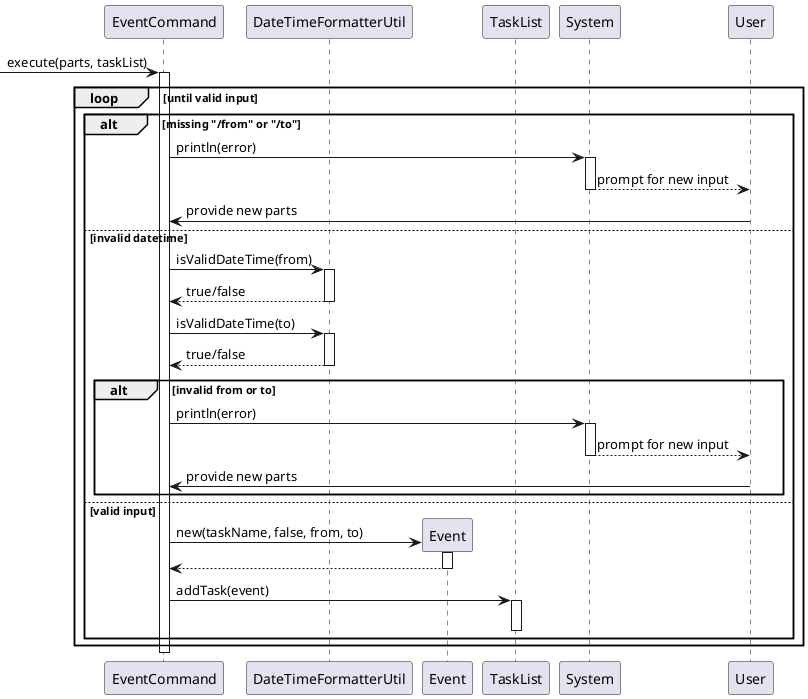 @startuml
'https://plantuml.com/sequence-diagram

participant "EventCommand" as EventCmd
participant "DateTimeFormatterUtil" as Formatter
participant "Event" as Event
participant "TaskList" as TaskList
participant "System" as Console

-> EventCmd : execute(parts, taskList)
activate EventCmd

loop until valid input
    alt missing "/from" or "/to"
        EventCmd -> Console : println(error)
        activate Console
        Console --> User : prompt for new input
        deactivate Console
        User -> EventCmd : provide new parts
    else invalid datetime
        EventCmd -> Formatter : isValidDateTime(from)
        activate Formatter
        Formatter --> EventCmd : true/false
        deactivate Formatter

        EventCmd -> Formatter : isValidDateTime(to)
        activate Formatter
        Formatter --> EventCmd : true/false
        deactivate Formatter

        alt invalid from or to
            EventCmd -> Console : println(error)
            activate Console
            Console --> User : prompt for new input
            deactivate Console
            User -> EventCmd : provide new parts
        end
    else valid input
        create Event
        EventCmd -> Event : new(taskName, false, from, to)
        activate Event
        Event --> EventCmd
        deactivate Event

        EventCmd -> TaskList : addTask(event)
        activate TaskList
        deactivate TaskList
    end
end

deactivate EventCmd
@enduml